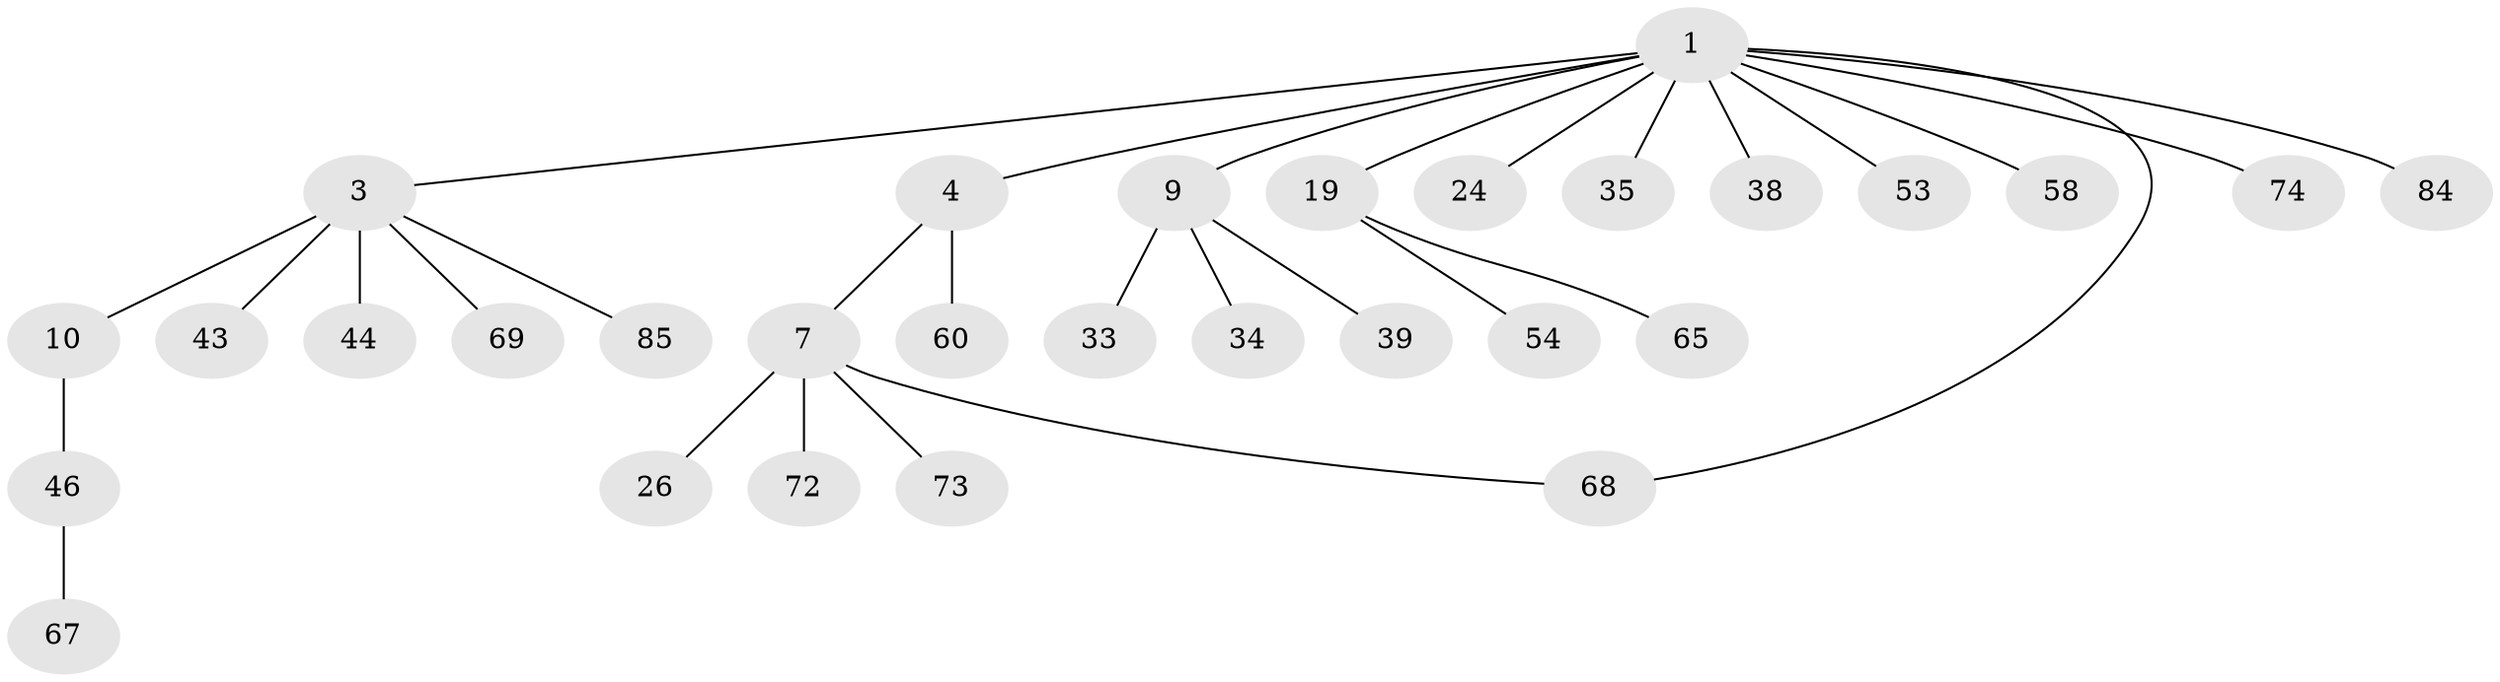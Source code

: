 // original degree distribution, {7: 0.019801980198019802, 4: 0.0891089108910891, 3: 0.18811881188118812, 2: 0.21782178217821782, 1: 0.4752475247524752, 5: 0.009900990099009901}
// Generated by graph-tools (version 1.1) at 2025/17/03/04/25 18:17:09]
// undirected, 30 vertices, 30 edges
graph export_dot {
graph [start="1"]
  node [color=gray90,style=filled];
  1 [super="+2+6+13"];
  3 [super="+16+5+14"];
  4 [super="+36"];
  7 [super="+12+70+64"];
  9 [super="+22+18"];
  10 [super="+37+23+59"];
  19 [super="+48"];
  24 [super="+27+86"];
  26 [super="+51"];
  33 [super="+52+45"];
  34 [super="+93+49"];
  35 [super="+47"];
  38;
  39;
  43;
  44 [super="+87+75"];
  46 [super="+56"];
  53 [super="+77"];
  54;
  58 [super="+97+61"];
  60;
  65;
  67;
  68 [super="+80+94"];
  69;
  72;
  73;
  74;
  84;
  85;
  1 -- 19;
  1 -- 24;
  1 -- 53;
  1 -- 84;
  1 -- 3;
  1 -- 4;
  1 -- 35;
  1 -- 58;
  1 -- 9;
  1 -- 74;
  1 -- 38;
  1 -- 68;
  3 -- 44 [weight=2];
  3 -- 69;
  3 -- 43;
  3 -- 10;
  3 -- 85;
  4 -- 7;
  4 -- 60;
  7 -- 72;
  7 -- 26;
  7 -- 73;
  7 -- 68;
  9 -- 34;
  9 -- 39;
  9 -- 33;
  10 -- 46;
  19 -- 65;
  19 -- 54;
  46 -- 67;
}
